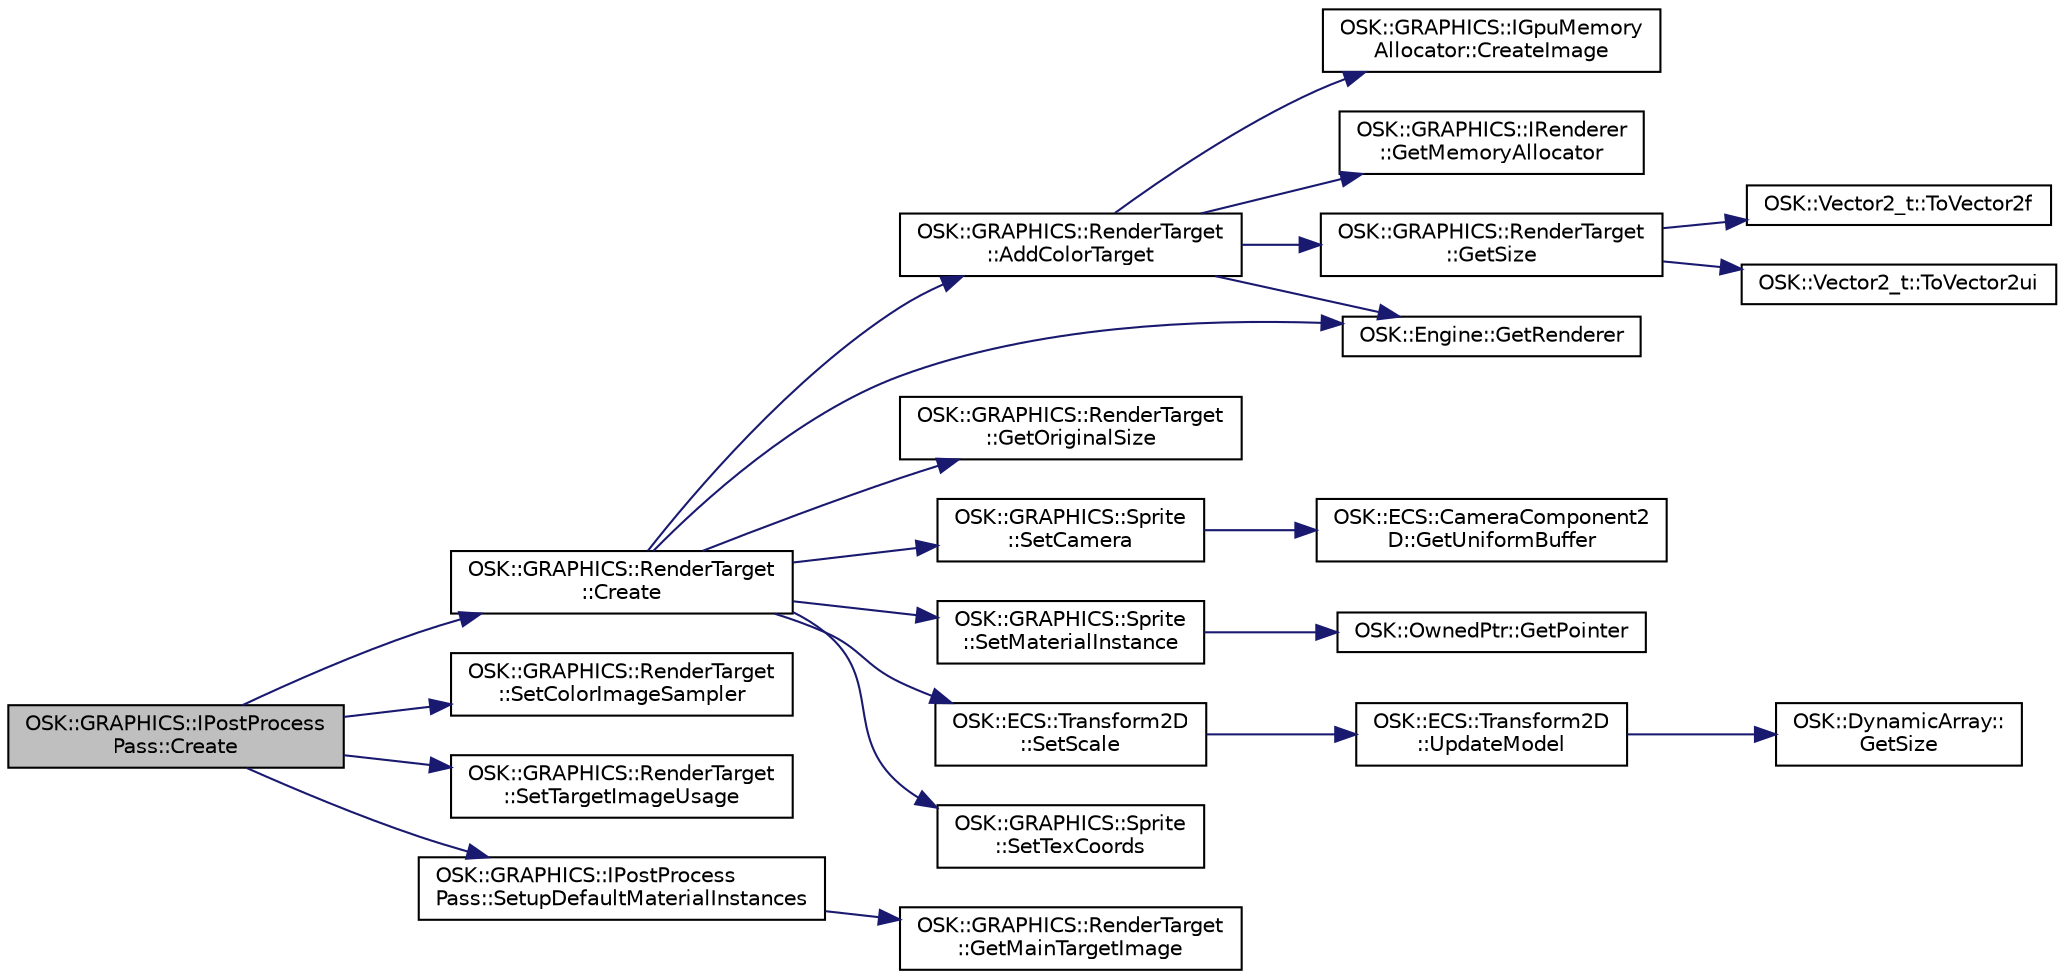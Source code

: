 digraph "OSK::GRAPHICS::IPostProcessPass::Create"
{
 // LATEX_PDF_SIZE
  edge [fontname="Helvetica",fontsize="10",labelfontname="Helvetica",labelfontsize="10"];
  node [fontname="Helvetica",fontsize="10",shape=record];
  rankdir="LR";
  Node1 [label="OSK::GRAPHICS::IPostProcess\lPass::Create",height=0.2,width=0.4,color="black", fillcolor="grey75", style="filled", fontcolor="black",tooltip="Crea el render target de salida. Se puede sobreescribir para crear recursos intermedios."];
  Node1 -> Node2 [color="midnightblue",fontsize="10",style="solid",fontname="Helvetica"];
  Node2 [label="OSK::GRAPHICS::RenderTarget\l::Create",height=0.2,width=0.4,color="black", fillcolor="white", style="filled",URL="$class_o_s_k_1_1_g_r_a_p_h_i_c_s_1_1_render_target.html#a2762dc66547722dc7742657d52f000bb",tooltip="Crea un render target."];
  Node2 -> Node3 [color="midnightblue",fontsize="10",style="solid",fontname="Helvetica"];
  Node3 [label="OSK::GRAPHICS::RenderTarget\l::AddColorTarget",height=0.2,width=0.4,color="black", fillcolor="white", style="filled",URL="$class_o_s_k_1_1_g_r_a_p_h_i_c_s_1_1_render_target.html#ad8040f68b08e665d6c6f14f6367253ef",tooltip="Añade un nuevo color target."];
  Node3 -> Node4 [color="midnightblue",fontsize="10",style="solid",fontname="Helvetica"];
  Node4 [label="OSK::GRAPHICS::IGpuMemory\lAllocator::CreateImage",height=0.2,width=0.4,color="black", fillcolor="white", style="filled",URL="$class_o_s_k_1_1_g_r_a_p_h_i_c_s_1_1_i_gpu_memory_allocator.html#a9edc56722522b79a352ce378e1ac8595",tooltip="Crea una nueva imagen en la GPU."];
  Node3 -> Node5 [color="midnightblue",fontsize="10",style="solid",fontname="Helvetica"];
  Node5 [label="OSK::GRAPHICS::IRenderer\l::GetMemoryAllocator",height=0.2,width=0.4,color="black", fillcolor="white", style="filled",URL="$class_o_s_k_1_1_g_r_a_p_h_i_c_s_1_1_i_renderer.html#acf03703bbb6f031f905612d86f104b38",tooltip=" "];
  Node3 -> Node6 [color="midnightblue",fontsize="10",style="solid",fontname="Helvetica"];
  Node6 [label="OSK::Engine::GetRenderer",height=0.2,width=0.4,color="black", fillcolor="white", style="filled",URL="$class_o_s_k_1_1_engine.html#a019c5397d042224c134b7fd22c739d00",tooltip=" "];
  Node3 -> Node7 [color="midnightblue",fontsize="10",style="solid",fontname="Helvetica"];
  Node7 [label="OSK::GRAPHICS::RenderTarget\l::GetSize",height=0.2,width=0.4,color="black", fillcolor="white", style="filled",URL="$class_o_s_k_1_1_g_r_a_p_h_i_c_s_1_1_render_target.html#a40976c088e2d4dbea427ccd4fbebcab1",tooltip="Devuelve el tamaño del render target."];
  Node7 -> Node8 [color="midnightblue",fontsize="10",style="solid",fontname="Helvetica"];
  Node8 [label="OSK::Vector2_t::ToVector2f",height=0.2,width=0.4,color="black", fillcolor="white", style="filled",URL="$class_o_s_k_1_1_vector2__t.html#a0d2ae26c0e6fc58b9a3013a443ff3923",tooltip="Devuelve un Vector2f a partir de este."];
  Node7 -> Node9 [color="midnightblue",fontsize="10",style="solid",fontname="Helvetica"];
  Node9 [label="OSK::Vector2_t::ToVector2ui",height=0.2,width=0.4,color="black", fillcolor="white", style="filled",URL="$class_o_s_k_1_1_vector2__t.html#ab94e13708997d27a82e001f8782e290b",tooltip="Devuelve un Vector2ui a partir de este."];
  Node2 -> Node10 [color="midnightblue",fontsize="10",style="solid",fontname="Helvetica"];
  Node10 [label="OSK::GRAPHICS::RenderTarget\l::GetOriginalSize",height=0.2,width=0.4,color="black", fillcolor="white", style="filled",URL="$class_o_s_k_1_1_g_r_a_p_h_i_c_s_1_1_render_target.html#a85030e9a8183c18c34f7e90d0301c3f7",tooltip="Devuelve el tamaño del render target."];
  Node2 -> Node6 [color="midnightblue",fontsize="10",style="solid",fontname="Helvetica"];
  Node2 -> Node11 [color="midnightblue",fontsize="10",style="solid",fontname="Helvetica"];
  Node11 [label="OSK::GRAPHICS::Sprite\l::SetCamera",height=0.2,width=0.4,color="black", fillcolor="white", style="filled",URL="$class_o_s_k_1_1_g_r_a_p_h_i_c_s_1_1_sprite.html#addb2fb88d288018ba4aab6ce14c38f80",tooltip="Debe establecerse la cámara después de instanciar la instancia del material 2D."];
  Node11 -> Node12 [color="midnightblue",fontsize="10",style="solid",fontname="Helvetica"];
  Node12 [label="OSK::ECS::CameraComponent2\lD::GetUniformBuffer",height=0.2,width=0.4,color="black", fillcolor="white", style="filled",URL="$class_o_s_k_1_1_e_c_s_1_1_camera_component2_d.html#a883c81f8df90e08fae9a726926fe958a",tooltip=" "];
  Node2 -> Node13 [color="midnightblue",fontsize="10",style="solid",fontname="Helvetica"];
  Node13 [label="OSK::GRAPHICS::Sprite\l::SetMaterialInstance",height=0.2,width=0.4,color="black", fillcolor="white", style="filled",URL="$class_o_s_k_1_1_g_r_a_p_h_i_c_s_1_1_sprite.html#a1df78190be014d5453c37c1a5b5adcc4",tooltip="Establece la instancia del material que pertenecerá a este sprite."];
  Node13 -> Node14 [color="midnightblue",fontsize="10",style="solid",fontname="Helvetica"];
  Node14 [label="OSK::OwnedPtr::GetPointer",height=0.2,width=0.4,color="black", fillcolor="white", style="filled",URL="$class_o_s_k_1_1_owned_ptr.html#a81dfab2299056fc9858aace55fca0042",tooltip="Devuelve el puntero nativo."];
  Node2 -> Node15 [color="midnightblue",fontsize="10",style="solid",fontname="Helvetica"];
  Node15 [label="OSK::ECS::Transform2D\l::SetScale",height=0.2,width=0.4,color="black", fillcolor="white", style="filled",URL="$class_o_s_k_1_1_e_c_s_1_1_transform2_d.html#a4dacdf71db229722717bc2fe710edc36",tooltip="Establece la escala."];
  Node15 -> Node16 [color="midnightblue",fontsize="10",style="solid",fontname="Helvetica"];
  Node16 [label="OSK::ECS::Transform2D\l::UpdateModel",height=0.2,width=0.4,color="black", fillcolor="white", style="filled",URL="$class_o_s_k_1_1_e_c_s_1_1_transform2_d.html#a7f0d1cae30ec803e5d55019c97bce79a",tooltip="Actualiza la matriz modelo, y la de sus hijos."];
  Node16 -> Node17 [color="midnightblue",fontsize="10",style="solid",fontname="Helvetica"];
  Node17 [label="OSK::DynamicArray::\lGetSize",height=0.2,width=0.4,color="black", fillcolor="white", style="filled",URL="$class_o_s_k_1_1_dynamic_array.html#a94d0cbf0543d0c976de674d31b15df90",tooltip="Devuelve el número de elementos almacenados."];
  Node2 -> Node18 [color="midnightblue",fontsize="10",style="solid",fontname="Helvetica"];
  Node18 [label="OSK::GRAPHICS::Sprite\l::SetTexCoords",height=0.2,width=0.4,color="black", fillcolor="white", style="filled",URL="$class_o_s_k_1_1_g_r_a_p_h_i_c_s_1_1_sprite.html#a91112ec134b0c78e5d35cadf7bc58566",tooltip="Establece la región de la textura que se renderizará en este sprite."];
  Node1 -> Node19 [color="midnightblue",fontsize="10",style="solid",fontname="Helvetica"];
  Node19 [label="OSK::GRAPHICS::RenderTarget\l::SetColorImageSampler",height=0.2,width=0.4,color="black", fillcolor="white", style="filled",URL="$class_o_s_k_1_1_g_r_a_p_h_i_c_s_1_1_render_target.html#a32b0653cf595f5b089f5a56c7c2f3e41",tooltip="Establece el sampler para las imágenes de renderizado, que determina cómo se accede a la textura desd..."];
  Node1 -> Node20 [color="midnightblue",fontsize="10",style="solid",fontname="Helvetica"];
  Node20 [label="OSK::GRAPHICS::RenderTarget\l::SetTargetImageUsage",height=0.2,width=0.4,color="black", fillcolor="white", style="filled",URL="$class_o_s_k_1_1_g_r_a_p_h_i_c_s_1_1_render_target.html#a1821b6eb7adcf7e73caa73942f91f0d5",tooltip="Establece el uso que se le va a dar a las imágenes de renderizado."];
  Node1 -> Node21 [color="midnightblue",fontsize="10",style="solid",fontname="Helvetica"];
  Node21 [label="OSK::GRAPHICS::IPostProcess\lPass::SetupDefaultMaterialInstances",height=0.2,width=0.4,color="black", fillcolor="white", style="filled",URL="$class_o_s_k_1_1_g_r_a_p_h_i_c_s_1_1_i_post_process_pass.html#af8ba42331100543dd02e05a5d3c228ab",tooltip=" "];
  Node21 -> Node22 [color="midnightblue",fontsize="10",style="solid",fontname="Helvetica"];
  Node22 [label="OSK::GRAPHICS::RenderTarget\l::GetMainTargetImage",height=0.2,width=0.4,color="black", fillcolor="white", style="filled",URL="$class_o_s_k_1_1_g_r_a_p_h_i_c_s_1_1_render_target.html#a8c608c1c1f6d5b15d6a69e0e5baee7de",tooltip="Devuelve la imagen de renderizado con el índice dado."];
}

